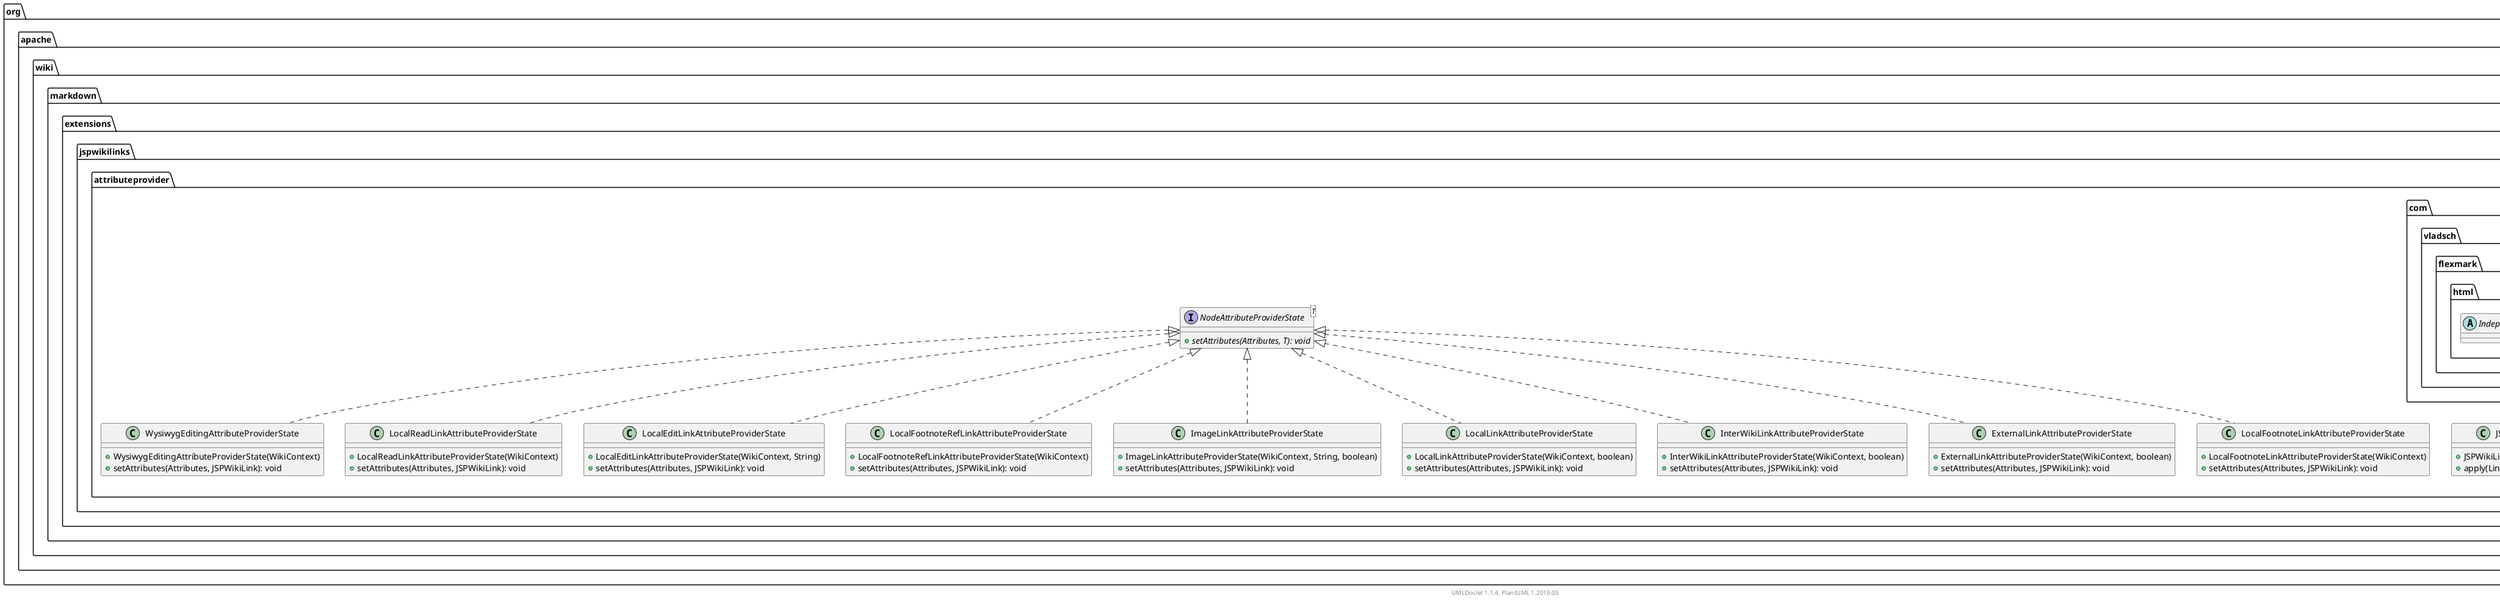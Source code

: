 @startuml

    namespace org.apache.wiki.markdown.extensions.jspwikilinks.attributeprovider {

        class WysiwygEditingAttributeProviderState [[WysiwygEditingAttributeProviderState.html]] {
            +WysiwygEditingAttributeProviderState(WikiContext)
            +setAttributes(Attributes, JSPWikiLink): void
        }

        interface NodeAttributeProviderState<T> [[NodeAttributeProviderState.html]] {
            {abstract} +setAttributes(Attributes, T): void
        }

        class LocalReadLinkAttributeProviderState [[LocalReadLinkAttributeProviderState.html]] {
            +LocalReadLinkAttributeProviderState(WikiContext)
            +setAttributes(Attributes, JSPWikiLink): void
        }

        class LocalEditLinkAttributeProviderState [[LocalEditLinkAttributeProviderState.html]] {
            +LocalEditLinkAttributeProviderState(WikiContext, String)
            +setAttributes(Attributes, JSPWikiLink): void
        }

        class JSPWikiLinkAttributeProviderFactory [[JSPWikiLinkAttributeProviderFactory.html]] {
            +JSPWikiLinkAttributeProviderFactory(WikiContext)
            +apply(LinkResolverContext): AttributeProvider
        }

        class LocalFootnoteRefLinkAttributeProviderState [[LocalFootnoteRefLinkAttributeProviderState.html]] {
            +LocalFootnoteRefLinkAttributeProviderState(WikiContext)
            +setAttributes(Attributes, JSPWikiLink): void
        }

        class ImageLinkAttributeProviderState [[ImageLinkAttributeProviderState.html]] {
            +ImageLinkAttributeProviderState(WikiContext, String, boolean)
            +setAttributes(Attributes, JSPWikiLink): void
        }

        class LocalLinkAttributeProviderState [[LocalLinkAttributeProviderState.html]] {
            +LocalLinkAttributeProviderState(WikiContext, boolean)
            +setAttributes(Attributes, JSPWikiLink): void
        }

        class InterWikiLinkAttributeProviderState [[InterWikiLinkAttributeProviderState.html]] {
            +InterWikiLinkAttributeProviderState(WikiContext, boolean)
            +setAttributes(Attributes, JSPWikiLink): void
        }

        class ExternalLinkAttributeProviderState [[ExternalLinkAttributeProviderState.html]] {
            +ExternalLinkAttributeProviderState(WikiContext, boolean)
            +setAttributes(Attributes, JSPWikiLink): void
        }

        class LocalFootnoteLinkAttributeProviderState [[LocalFootnoteLinkAttributeProviderState.html]] {
            +LocalFootnoteLinkAttributeProviderState(WikiContext)
            +setAttributes(Attributes, JSPWikiLink): void
        }

        class JSPWikiLinkAttributeProvider [[JSPWikiLinkAttributeProvider.html]] {
            #wikiContext: WikiContext
            #linkOperations: LinkParsingOperations
            +JSPWikiLinkAttributeProvider(WikiContext)
            +setAttributes(Node, AttributablePart, Attributes): void
        }

        NodeAttributeProviderState <|.. WysiwygEditingAttributeProviderState

        NodeAttributeProviderState <|.. LocalReadLinkAttributeProviderState

        NodeAttributeProviderState <|.. LocalEditLinkAttributeProviderState

        abstract class com.vladsch.flexmark.html.IndependentAttributeProviderFactory
        com.vladsch.flexmark.html.IndependentAttributeProviderFactory <|-- JSPWikiLinkAttributeProviderFactory

        NodeAttributeProviderState <|.. LocalFootnoteRefLinkAttributeProviderState

        NodeAttributeProviderState <|.. ImageLinkAttributeProviderState

        NodeAttributeProviderState <|.. LocalLinkAttributeProviderState

        NodeAttributeProviderState <|.. InterWikiLinkAttributeProviderState

        NodeAttributeProviderState <|.. ExternalLinkAttributeProviderState

        NodeAttributeProviderState <|.. LocalFootnoteLinkAttributeProviderState

        interface com.vladsch.flexmark.html.AttributeProvider {
            {abstract} +setAttributes(Node, AttributablePart, Attributes): void
        }
        com.vladsch.flexmark.html.AttributeProvider <|.. JSPWikiLinkAttributeProvider

    }


    center footer UMLDoclet 1.1.4, PlantUML 1.2019.05
@enduml
